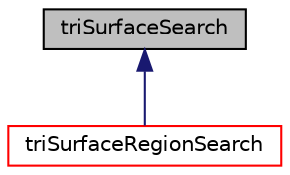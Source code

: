 digraph "triSurfaceSearch"
{
  bgcolor="transparent";
  edge [fontname="Helvetica",fontsize="10",labelfontname="Helvetica",labelfontsize="10"];
  node [fontname="Helvetica",fontsize="10",shape=record];
  Node1 [label="triSurfaceSearch",height=0.2,width=0.4,color="black", fillcolor="grey75", style="filled", fontcolor="black"];
  Node1 -> Node2 [dir="back",color="midnightblue",fontsize="10",style="solid",fontname="Helvetica"];
  Node2 [label="triSurfaceRegionSearch",height=0.2,width=0.4,color="red",URL="$a02778.html",tooltip="Helper class to search on triSurface. Creates an octree for each region of the surface and only searc..."];
}
